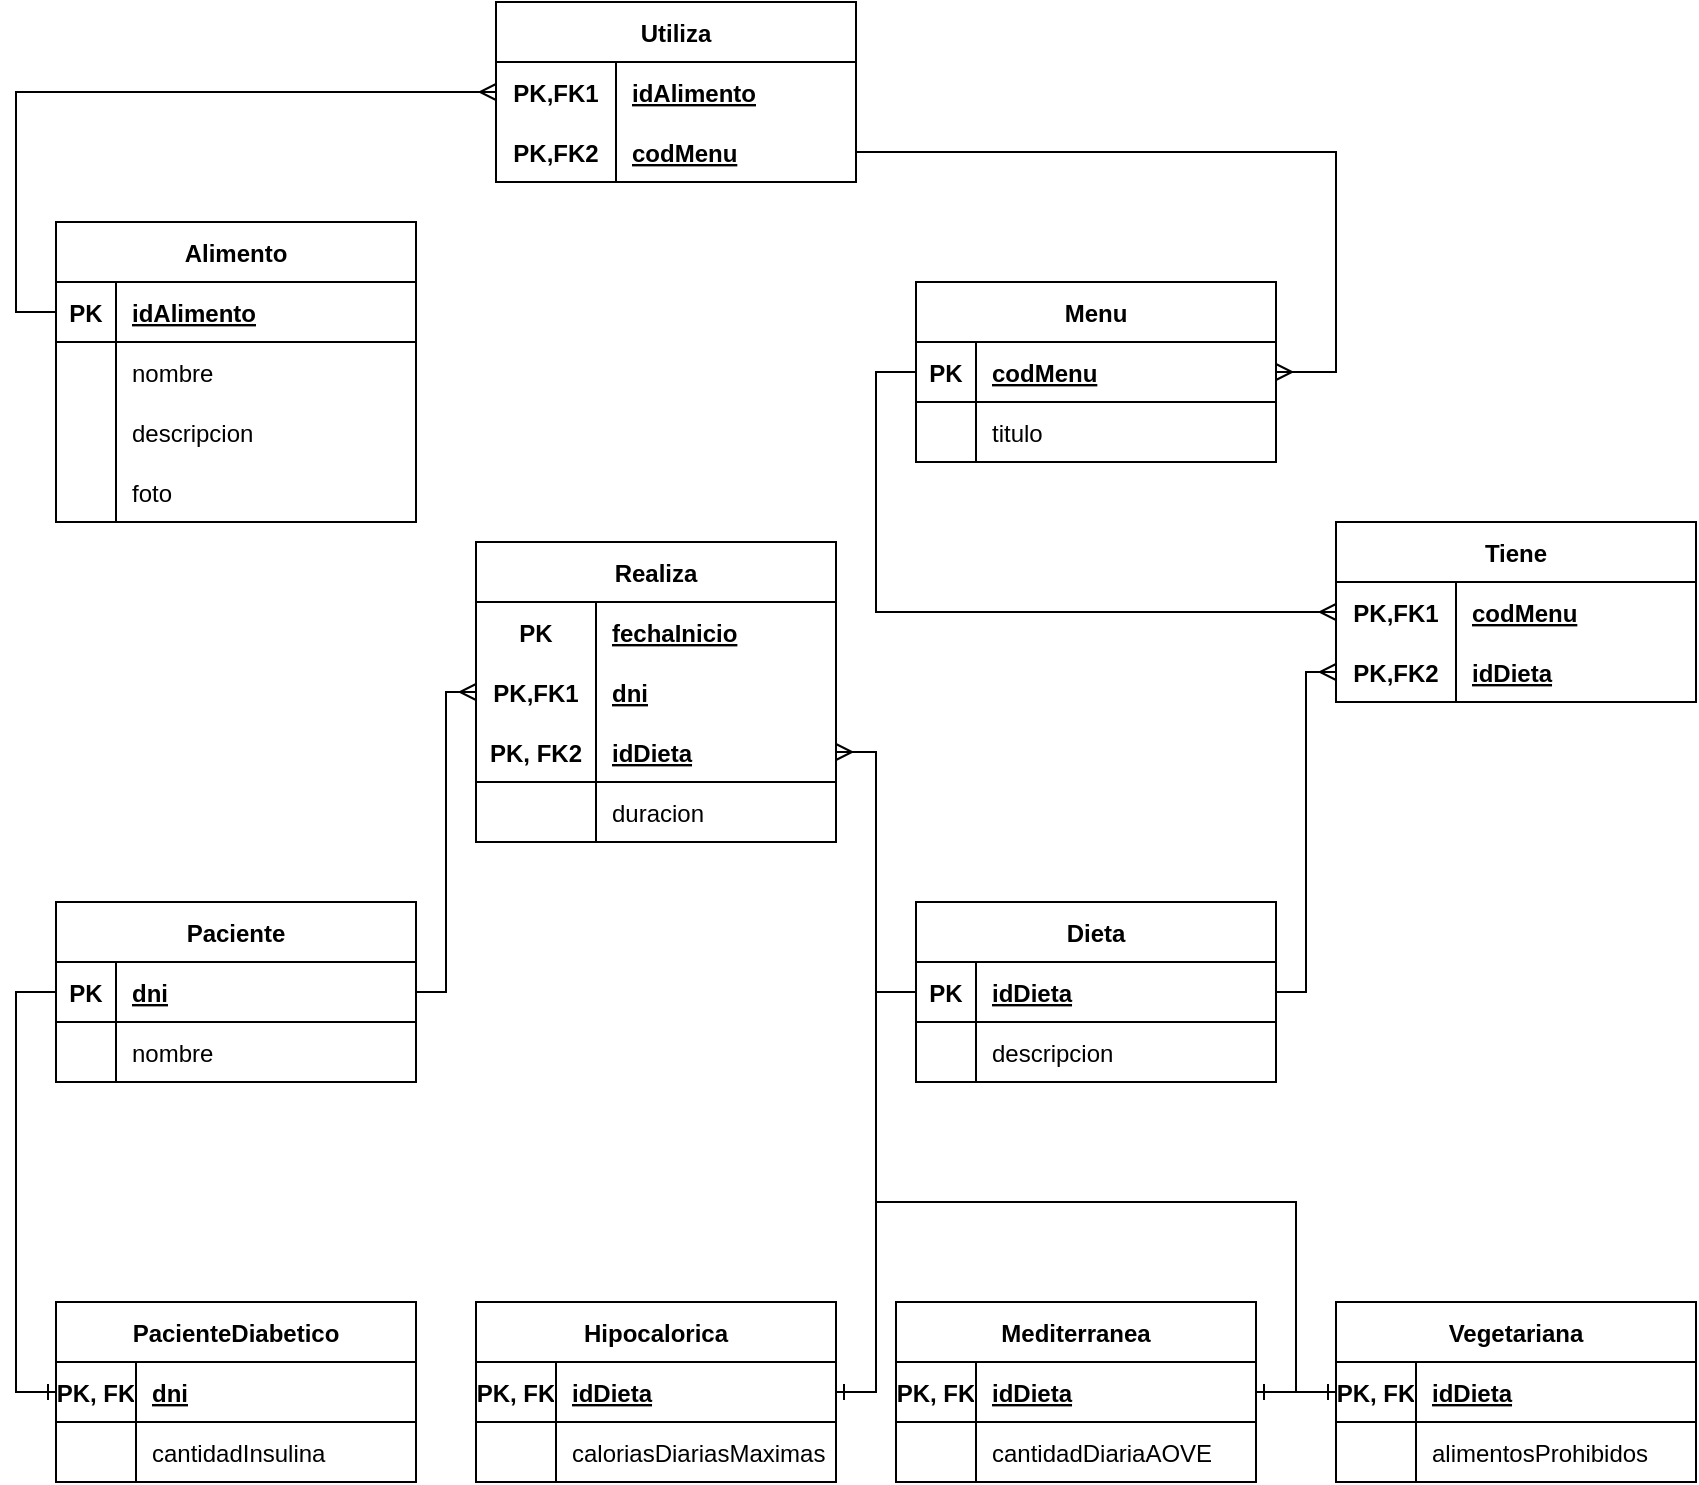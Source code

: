 <mxfile version="16.5.1" type="device"><diagram id="R2lEEEUBdFMjLlhIrx00" name="Page-1"><mxGraphModel dx="1296" dy="806" grid="1" gridSize="10" guides="1" tooltips="1" connect="1" arrows="1" fold="1" page="1" pageScale="1" pageWidth="850" pageHeight="1100" math="0" shadow="0" extFonts="Permanent Marker^https://fonts.googleapis.com/css?family=Permanent+Marker"><root><mxCell id="0"/><mxCell id="1" parent="0"/><mxCell id="u3eWuO_CZhIcyzYMh-b7-1" value="Alimento" style="shape=table;startSize=30;container=1;collapsible=1;childLayout=tableLayout;fixedRows=1;rowLines=0;fontStyle=1;align=center;resizeLast=1;" parent="1" vertex="1"><mxGeometry x="100" y="120" width="180" height="150" as="geometry"/></mxCell><mxCell id="u3eWuO_CZhIcyzYMh-b7-2" value="" style="shape=tableRow;horizontal=0;startSize=0;swimlaneHead=0;swimlaneBody=0;fillColor=none;collapsible=0;dropTarget=0;points=[[0,0.5],[1,0.5]];portConstraint=eastwest;top=0;left=0;right=0;bottom=1;" parent="u3eWuO_CZhIcyzYMh-b7-1" vertex="1"><mxGeometry y="30" width="180" height="30" as="geometry"/></mxCell><mxCell id="u3eWuO_CZhIcyzYMh-b7-3" value="PK" style="shape=partialRectangle;connectable=0;fillColor=none;top=0;left=0;bottom=0;right=0;fontStyle=1;overflow=hidden;" parent="u3eWuO_CZhIcyzYMh-b7-2" vertex="1"><mxGeometry width="30" height="30" as="geometry"><mxRectangle width="30" height="30" as="alternateBounds"/></mxGeometry></mxCell><mxCell id="u3eWuO_CZhIcyzYMh-b7-4" value="idAlimento" style="shape=partialRectangle;connectable=0;fillColor=none;top=0;left=0;bottom=0;right=0;align=left;spacingLeft=6;fontStyle=5;overflow=hidden;" parent="u3eWuO_CZhIcyzYMh-b7-2" vertex="1"><mxGeometry x="30" width="150" height="30" as="geometry"><mxRectangle width="150" height="30" as="alternateBounds"/></mxGeometry></mxCell><mxCell id="u3eWuO_CZhIcyzYMh-b7-5" value="" style="shape=tableRow;horizontal=0;startSize=0;swimlaneHead=0;swimlaneBody=0;fillColor=none;collapsible=0;dropTarget=0;points=[[0,0.5],[1,0.5]];portConstraint=eastwest;top=0;left=0;right=0;bottom=0;" parent="u3eWuO_CZhIcyzYMh-b7-1" vertex="1"><mxGeometry y="60" width="180" height="30" as="geometry"/></mxCell><mxCell id="u3eWuO_CZhIcyzYMh-b7-6" value="" style="shape=partialRectangle;connectable=0;fillColor=none;top=0;left=0;bottom=0;right=0;editable=1;overflow=hidden;" parent="u3eWuO_CZhIcyzYMh-b7-5" vertex="1"><mxGeometry width="30" height="30" as="geometry"><mxRectangle width="30" height="30" as="alternateBounds"/></mxGeometry></mxCell><mxCell id="u3eWuO_CZhIcyzYMh-b7-7" value="nombre" style="shape=partialRectangle;connectable=0;fillColor=none;top=0;left=0;bottom=0;right=0;align=left;spacingLeft=6;overflow=hidden;" parent="u3eWuO_CZhIcyzYMh-b7-5" vertex="1"><mxGeometry x="30" width="150" height="30" as="geometry"><mxRectangle width="150" height="30" as="alternateBounds"/></mxGeometry></mxCell><mxCell id="u3eWuO_CZhIcyzYMh-b7-8" value="" style="shape=tableRow;horizontal=0;startSize=0;swimlaneHead=0;swimlaneBody=0;fillColor=none;collapsible=0;dropTarget=0;points=[[0,0.5],[1,0.5]];portConstraint=eastwest;top=0;left=0;right=0;bottom=0;" parent="u3eWuO_CZhIcyzYMh-b7-1" vertex="1"><mxGeometry y="90" width="180" height="30" as="geometry"/></mxCell><mxCell id="u3eWuO_CZhIcyzYMh-b7-9" value="" style="shape=partialRectangle;connectable=0;fillColor=none;top=0;left=0;bottom=0;right=0;editable=1;overflow=hidden;" parent="u3eWuO_CZhIcyzYMh-b7-8" vertex="1"><mxGeometry width="30" height="30" as="geometry"><mxRectangle width="30" height="30" as="alternateBounds"/></mxGeometry></mxCell><mxCell id="u3eWuO_CZhIcyzYMh-b7-10" value="descripcion" style="shape=partialRectangle;connectable=0;fillColor=none;top=0;left=0;bottom=0;right=0;align=left;spacingLeft=6;overflow=hidden;" parent="u3eWuO_CZhIcyzYMh-b7-8" vertex="1"><mxGeometry x="30" width="150" height="30" as="geometry"><mxRectangle width="150" height="30" as="alternateBounds"/></mxGeometry></mxCell><mxCell id="u3eWuO_CZhIcyzYMh-b7-11" value="" style="shape=tableRow;horizontal=0;startSize=0;swimlaneHead=0;swimlaneBody=0;fillColor=none;collapsible=0;dropTarget=0;points=[[0,0.5],[1,0.5]];portConstraint=eastwest;top=0;left=0;right=0;bottom=0;" parent="u3eWuO_CZhIcyzYMh-b7-1" vertex="1"><mxGeometry y="120" width="180" height="30" as="geometry"/></mxCell><mxCell id="u3eWuO_CZhIcyzYMh-b7-12" value="" style="shape=partialRectangle;connectable=0;fillColor=none;top=0;left=0;bottom=0;right=0;editable=1;overflow=hidden;" parent="u3eWuO_CZhIcyzYMh-b7-11" vertex="1"><mxGeometry width="30" height="30" as="geometry"><mxRectangle width="30" height="30" as="alternateBounds"/></mxGeometry></mxCell><mxCell id="u3eWuO_CZhIcyzYMh-b7-13" value="foto" style="shape=partialRectangle;connectable=0;fillColor=none;top=0;left=0;bottom=0;right=0;align=left;spacingLeft=6;overflow=hidden;" parent="u3eWuO_CZhIcyzYMh-b7-11" vertex="1"><mxGeometry x="30" width="150" height="30" as="geometry"><mxRectangle width="150" height="30" as="alternateBounds"/></mxGeometry></mxCell><mxCell id="u3eWuO_CZhIcyzYMh-b7-14" value="Menu" style="shape=table;startSize=30;container=1;collapsible=1;childLayout=tableLayout;fixedRows=1;rowLines=0;fontStyle=1;align=center;resizeLast=1;" parent="1" vertex="1"><mxGeometry x="530" y="150" width="180" height="90" as="geometry"/></mxCell><mxCell id="u3eWuO_CZhIcyzYMh-b7-15" value="" style="shape=tableRow;horizontal=0;startSize=0;swimlaneHead=0;swimlaneBody=0;fillColor=none;collapsible=0;dropTarget=0;points=[[0,0.5],[1,0.5]];portConstraint=eastwest;top=0;left=0;right=0;bottom=1;" parent="u3eWuO_CZhIcyzYMh-b7-14" vertex="1"><mxGeometry y="30" width="180" height="30" as="geometry"/></mxCell><mxCell id="u3eWuO_CZhIcyzYMh-b7-16" value="PK" style="shape=partialRectangle;connectable=0;fillColor=none;top=0;left=0;bottom=0;right=0;fontStyle=1;overflow=hidden;" parent="u3eWuO_CZhIcyzYMh-b7-15" vertex="1"><mxGeometry width="30" height="30" as="geometry"><mxRectangle width="30" height="30" as="alternateBounds"/></mxGeometry></mxCell><mxCell id="u3eWuO_CZhIcyzYMh-b7-17" value="codMenu" style="shape=partialRectangle;connectable=0;fillColor=none;top=0;left=0;bottom=0;right=0;align=left;spacingLeft=6;fontStyle=5;overflow=hidden;" parent="u3eWuO_CZhIcyzYMh-b7-15" vertex="1"><mxGeometry x="30" width="150" height="30" as="geometry"><mxRectangle width="150" height="30" as="alternateBounds"/></mxGeometry></mxCell><mxCell id="u3eWuO_CZhIcyzYMh-b7-18" value="" style="shape=tableRow;horizontal=0;startSize=0;swimlaneHead=0;swimlaneBody=0;fillColor=none;collapsible=0;dropTarget=0;points=[[0,0.5],[1,0.5]];portConstraint=eastwest;top=0;left=0;right=0;bottom=0;" parent="u3eWuO_CZhIcyzYMh-b7-14" vertex="1"><mxGeometry y="60" width="180" height="30" as="geometry"/></mxCell><mxCell id="u3eWuO_CZhIcyzYMh-b7-19" value="" style="shape=partialRectangle;connectable=0;fillColor=none;top=0;left=0;bottom=0;right=0;editable=1;overflow=hidden;" parent="u3eWuO_CZhIcyzYMh-b7-18" vertex="1"><mxGeometry width="30" height="30" as="geometry"><mxRectangle width="30" height="30" as="alternateBounds"/></mxGeometry></mxCell><mxCell id="u3eWuO_CZhIcyzYMh-b7-20" value="titulo" style="shape=partialRectangle;connectable=0;fillColor=none;top=0;left=0;bottom=0;right=0;align=left;spacingLeft=6;overflow=hidden;" parent="u3eWuO_CZhIcyzYMh-b7-18" vertex="1"><mxGeometry x="30" width="150" height="30" as="geometry"><mxRectangle width="150" height="30" as="alternateBounds"/></mxGeometry></mxCell><mxCell id="u3eWuO_CZhIcyzYMh-b7-27" value="Utiliza" style="shape=table;startSize=30;container=1;collapsible=1;childLayout=tableLayout;fixedRows=1;rowLines=0;fontStyle=1;align=center;resizeLast=1;" parent="1" vertex="1"><mxGeometry x="320" y="10" width="180" height="90" as="geometry"/></mxCell><mxCell id="u3eWuO_CZhIcyzYMh-b7-28" value="" style="shape=tableRow;horizontal=0;startSize=0;swimlaneHead=0;swimlaneBody=0;fillColor=none;collapsible=0;dropTarget=0;points=[[0,0.5],[1,0.5]];portConstraint=eastwest;top=0;left=0;right=0;bottom=0;" parent="u3eWuO_CZhIcyzYMh-b7-27" vertex="1"><mxGeometry y="30" width="180" height="30" as="geometry"/></mxCell><mxCell id="u3eWuO_CZhIcyzYMh-b7-29" value="PK,FK1" style="shape=partialRectangle;connectable=0;fillColor=none;top=0;left=0;bottom=0;right=0;fontStyle=1;overflow=hidden;" parent="u3eWuO_CZhIcyzYMh-b7-28" vertex="1"><mxGeometry width="60" height="30" as="geometry"><mxRectangle width="60" height="30" as="alternateBounds"/></mxGeometry></mxCell><mxCell id="u3eWuO_CZhIcyzYMh-b7-30" value="idAlimento" style="shape=partialRectangle;connectable=0;fillColor=none;top=0;left=0;bottom=0;right=0;align=left;spacingLeft=6;fontStyle=5;overflow=hidden;" parent="u3eWuO_CZhIcyzYMh-b7-28" vertex="1"><mxGeometry x="60" width="120" height="30" as="geometry"><mxRectangle width="120" height="30" as="alternateBounds"/></mxGeometry></mxCell><mxCell id="u3eWuO_CZhIcyzYMh-b7-31" value="" style="shape=tableRow;horizontal=0;startSize=0;swimlaneHead=0;swimlaneBody=0;fillColor=none;collapsible=0;dropTarget=0;points=[[0,0.5],[1,0.5]];portConstraint=eastwest;top=0;left=0;right=0;bottom=1;" parent="u3eWuO_CZhIcyzYMh-b7-27" vertex="1"><mxGeometry y="60" width="180" height="30" as="geometry"/></mxCell><mxCell id="u3eWuO_CZhIcyzYMh-b7-32" value="PK,FK2" style="shape=partialRectangle;connectable=0;fillColor=none;top=0;left=0;bottom=0;right=0;fontStyle=1;overflow=hidden;" parent="u3eWuO_CZhIcyzYMh-b7-31" vertex="1"><mxGeometry width="60" height="30" as="geometry"><mxRectangle width="60" height="30" as="alternateBounds"/></mxGeometry></mxCell><mxCell id="u3eWuO_CZhIcyzYMh-b7-33" value="codMenu" style="shape=partialRectangle;connectable=0;fillColor=none;top=0;left=0;bottom=0;right=0;align=left;spacingLeft=6;fontStyle=5;overflow=hidden;" parent="u3eWuO_CZhIcyzYMh-b7-31" vertex="1"><mxGeometry x="60" width="120" height="30" as="geometry"><mxRectangle width="120" height="30" as="alternateBounds"/></mxGeometry></mxCell><mxCell id="u3eWuO_CZhIcyzYMh-b7-40" value="" style="edgeStyle=orthogonalEdgeStyle;fontSize=12;html=1;endArrow=ERmany;rounded=0;entryX=0;entryY=0.5;entryDx=0;entryDy=0;exitX=0;exitY=0.5;exitDx=0;exitDy=0;" parent="1" source="u3eWuO_CZhIcyzYMh-b7-2" target="u3eWuO_CZhIcyzYMh-b7-28" edge="1"><mxGeometry width="100" height="100" relative="1" as="geometry"><mxPoint x="370" y="400" as="sourcePoint"/><mxPoint x="470" y="300" as="targetPoint"/><Array as="points"><mxPoint x="80" y="165"/><mxPoint x="80" y="55"/></Array></mxGeometry></mxCell><mxCell id="u3eWuO_CZhIcyzYMh-b7-41" value="" style="edgeStyle=orthogonalEdgeStyle;fontSize=12;html=1;endArrow=ERmany;rounded=0;entryX=1;entryY=0.5;entryDx=0;entryDy=0;exitX=1;exitY=0.5;exitDx=0;exitDy=0;" parent="1" source="u3eWuO_CZhIcyzYMh-b7-31" target="u3eWuO_CZhIcyzYMh-b7-15" edge="1"><mxGeometry width="100" height="100" relative="1" as="geometry"><mxPoint x="370" y="400" as="sourcePoint"/><mxPoint x="470" y="300" as="targetPoint"/><Array as="points"><mxPoint x="740" y="85"/><mxPoint x="740" y="195"/></Array></mxGeometry></mxCell><mxCell id="u3eWuO_CZhIcyzYMh-b7-42" value="Dieta" style="shape=table;startSize=30;container=1;collapsible=1;childLayout=tableLayout;fixedRows=1;rowLines=0;fontStyle=1;align=center;resizeLast=1;" parent="1" vertex="1"><mxGeometry x="530" y="460" width="180" height="90" as="geometry"/></mxCell><mxCell id="u3eWuO_CZhIcyzYMh-b7-43" value="" style="shape=tableRow;horizontal=0;startSize=0;swimlaneHead=0;swimlaneBody=0;fillColor=none;collapsible=0;dropTarget=0;points=[[0,0.5],[1,0.5]];portConstraint=eastwest;top=0;left=0;right=0;bottom=1;" parent="u3eWuO_CZhIcyzYMh-b7-42" vertex="1"><mxGeometry y="30" width="180" height="30" as="geometry"/></mxCell><mxCell id="u3eWuO_CZhIcyzYMh-b7-44" value="PK" style="shape=partialRectangle;connectable=0;fillColor=none;top=0;left=0;bottom=0;right=0;fontStyle=1;overflow=hidden;" parent="u3eWuO_CZhIcyzYMh-b7-43" vertex="1"><mxGeometry width="30" height="30" as="geometry"><mxRectangle width="30" height="30" as="alternateBounds"/></mxGeometry></mxCell><mxCell id="u3eWuO_CZhIcyzYMh-b7-45" value="idDieta" style="shape=partialRectangle;connectable=0;fillColor=none;top=0;left=0;bottom=0;right=0;align=left;spacingLeft=6;fontStyle=5;overflow=hidden;" parent="u3eWuO_CZhIcyzYMh-b7-43" vertex="1"><mxGeometry x="30" width="150" height="30" as="geometry"><mxRectangle width="150" height="30" as="alternateBounds"/></mxGeometry></mxCell><mxCell id="u3eWuO_CZhIcyzYMh-b7-46" value="" style="shape=tableRow;horizontal=0;startSize=0;swimlaneHead=0;swimlaneBody=0;fillColor=none;collapsible=0;dropTarget=0;points=[[0,0.5],[1,0.5]];portConstraint=eastwest;top=0;left=0;right=0;bottom=0;" parent="u3eWuO_CZhIcyzYMh-b7-42" vertex="1"><mxGeometry y="60" width="180" height="30" as="geometry"/></mxCell><mxCell id="u3eWuO_CZhIcyzYMh-b7-47" value="" style="shape=partialRectangle;connectable=0;fillColor=none;top=0;left=0;bottom=0;right=0;editable=1;overflow=hidden;" parent="u3eWuO_CZhIcyzYMh-b7-46" vertex="1"><mxGeometry width="30" height="30" as="geometry"><mxRectangle width="30" height="30" as="alternateBounds"/></mxGeometry></mxCell><mxCell id="u3eWuO_CZhIcyzYMh-b7-48" value="descripcion" style="shape=partialRectangle;connectable=0;fillColor=none;top=0;left=0;bottom=0;right=0;align=left;spacingLeft=6;overflow=hidden;" parent="u3eWuO_CZhIcyzYMh-b7-46" vertex="1"><mxGeometry x="30" width="150" height="30" as="geometry"><mxRectangle width="150" height="30" as="alternateBounds"/></mxGeometry></mxCell><mxCell id="u3eWuO_CZhIcyzYMh-b7-55" value="Tiene" style="shape=table;startSize=30;container=1;collapsible=1;childLayout=tableLayout;fixedRows=1;rowLines=0;fontStyle=1;align=center;resizeLast=1;" parent="1" vertex="1"><mxGeometry x="740" y="270" width="180" height="90" as="geometry"/></mxCell><mxCell id="u3eWuO_CZhIcyzYMh-b7-56" value="" style="shape=tableRow;horizontal=0;startSize=0;swimlaneHead=0;swimlaneBody=0;fillColor=none;collapsible=0;dropTarget=0;points=[[0,0.5],[1,0.5]];portConstraint=eastwest;top=0;left=0;right=0;bottom=0;" parent="u3eWuO_CZhIcyzYMh-b7-55" vertex="1"><mxGeometry y="30" width="180" height="30" as="geometry"/></mxCell><mxCell id="u3eWuO_CZhIcyzYMh-b7-57" value="PK,FK1" style="shape=partialRectangle;connectable=0;fillColor=none;top=0;left=0;bottom=0;right=0;fontStyle=1;overflow=hidden;" parent="u3eWuO_CZhIcyzYMh-b7-56" vertex="1"><mxGeometry width="60" height="30" as="geometry"><mxRectangle width="60" height="30" as="alternateBounds"/></mxGeometry></mxCell><mxCell id="u3eWuO_CZhIcyzYMh-b7-58" value="codMenu" style="shape=partialRectangle;connectable=0;fillColor=none;top=0;left=0;bottom=0;right=0;align=left;spacingLeft=6;fontStyle=5;overflow=hidden;" parent="u3eWuO_CZhIcyzYMh-b7-56" vertex="1"><mxGeometry x="60" width="120" height="30" as="geometry"><mxRectangle width="120" height="30" as="alternateBounds"/></mxGeometry></mxCell><mxCell id="u3eWuO_CZhIcyzYMh-b7-59" value="" style="shape=tableRow;horizontal=0;startSize=0;swimlaneHead=0;swimlaneBody=0;fillColor=none;collapsible=0;dropTarget=0;points=[[0,0.5],[1,0.5]];portConstraint=eastwest;top=0;left=0;right=0;bottom=1;" parent="u3eWuO_CZhIcyzYMh-b7-55" vertex="1"><mxGeometry y="60" width="180" height="30" as="geometry"/></mxCell><mxCell id="u3eWuO_CZhIcyzYMh-b7-60" value="PK,FK2" style="shape=partialRectangle;connectable=0;fillColor=none;top=0;left=0;bottom=0;right=0;fontStyle=1;overflow=hidden;" parent="u3eWuO_CZhIcyzYMh-b7-59" vertex="1"><mxGeometry width="60" height="30" as="geometry"><mxRectangle width="60" height="30" as="alternateBounds"/></mxGeometry></mxCell><mxCell id="u3eWuO_CZhIcyzYMh-b7-61" value="idDieta" style="shape=partialRectangle;connectable=0;fillColor=none;top=0;left=0;bottom=0;right=0;align=left;spacingLeft=6;fontStyle=5;overflow=hidden;" parent="u3eWuO_CZhIcyzYMh-b7-59" vertex="1"><mxGeometry x="60" width="120" height="30" as="geometry"><mxRectangle width="120" height="30" as="alternateBounds"/></mxGeometry></mxCell><mxCell id="u3eWuO_CZhIcyzYMh-b7-68" value="" style="edgeStyle=orthogonalEdgeStyle;fontSize=12;html=1;endArrow=ERmany;rounded=0;entryX=0;entryY=0.5;entryDx=0;entryDy=0;exitX=0;exitY=0.5;exitDx=0;exitDy=0;" parent="1" source="u3eWuO_CZhIcyzYMh-b7-15" target="u3eWuO_CZhIcyzYMh-b7-56" edge="1"><mxGeometry width="100" height="100" relative="1" as="geometry"><mxPoint x="370" y="400" as="sourcePoint"/><mxPoint x="470" y="300" as="targetPoint"/><Array as="points"><mxPoint x="510" y="195"/><mxPoint x="510" y="315"/></Array></mxGeometry></mxCell><mxCell id="u3eWuO_CZhIcyzYMh-b7-69" value="" style="edgeStyle=orthogonalEdgeStyle;fontSize=12;html=1;endArrow=ERmany;rounded=0;entryX=0;entryY=0.5;entryDx=0;entryDy=0;exitX=1;exitY=0.5;exitDx=0;exitDy=0;" parent="1" source="u3eWuO_CZhIcyzYMh-b7-43" target="u3eWuO_CZhIcyzYMh-b7-59" edge="1"><mxGeometry width="100" height="100" relative="1" as="geometry"><mxPoint x="370" y="400" as="sourcePoint"/><mxPoint x="470" y="300" as="targetPoint"/></mxGeometry></mxCell><mxCell id="u3eWuO_CZhIcyzYMh-b7-70" value="Paciente" style="shape=table;startSize=30;container=1;collapsible=1;childLayout=tableLayout;fixedRows=1;rowLines=0;fontStyle=1;align=center;resizeLast=1;" parent="1" vertex="1"><mxGeometry x="100" y="460" width="180" height="90" as="geometry"/></mxCell><mxCell id="u3eWuO_CZhIcyzYMh-b7-71" value="" style="shape=tableRow;horizontal=0;startSize=0;swimlaneHead=0;swimlaneBody=0;fillColor=none;collapsible=0;dropTarget=0;points=[[0,0.5],[1,0.5]];portConstraint=eastwest;top=0;left=0;right=0;bottom=1;" parent="u3eWuO_CZhIcyzYMh-b7-70" vertex="1"><mxGeometry y="30" width="180" height="30" as="geometry"/></mxCell><mxCell id="u3eWuO_CZhIcyzYMh-b7-72" value="PK" style="shape=partialRectangle;connectable=0;fillColor=none;top=0;left=0;bottom=0;right=0;fontStyle=1;overflow=hidden;" parent="u3eWuO_CZhIcyzYMh-b7-71" vertex="1"><mxGeometry width="30" height="30" as="geometry"><mxRectangle width="30" height="30" as="alternateBounds"/></mxGeometry></mxCell><mxCell id="u3eWuO_CZhIcyzYMh-b7-73" value="dni" style="shape=partialRectangle;connectable=0;fillColor=none;top=0;left=0;bottom=0;right=0;align=left;spacingLeft=6;fontStyle=5;overflow=hidden;" parent="u3eWuO_CZhIcyzYMh-b7-71" vertex="1"><mxGeometry x="30" width="150" height="30" as="geometry"><mxRectangle width="150" height="30" as="alternateBounds"/></mxGeometry></mxCell><mxCell id="u3eWuO_CZhIcyzYMh-b7-74" value="" style="shape=tableRow;horizontal=0;startSize=0;swimlaneHead=0;swimlaneBody=0;fillColor=none;collapsible=0;dropTarget=0;points=[[0,0.5],[1,0.5]];portConstraint=eastwest;top=0;left=0;right=0;bottom=0;" parent="u3eWuO_CZhIcyzYMh-b7-70" vertex="1"><mxGeometry y="60" width="180" height="30" as="geometry"/></mxCell><mxCell id="u3eWuO_CZhIcyzYMh-b7-75" value="" style="shape=partialRectangle;connectable=0;fillColor=none;top=0;left=0;bottom=0;right=0;editable=1;overflow=hidden;" parent="u3eWuO_CZhIcyzYMh-b7-74" vertex="1"><mxGeometry width="30" height="30" as="geometry"><mxRectangle width="30" height="30" as="alternateBounds"/></mxGeometry></mxCell><mxCell id="u3eWuO_CZhIcyzYMh-b7-76" value="nombre" style="shape=partialRectangle;connectable=0;fillColor=none;top=0;left=0;bottom=0;right=0;align=left;spacingLeft=6;overflow=hidden;" parent="u3eWuO_CZhIcyzYMh-b7-74" vertex="1"><mxGeometry x="30" width="150" height="30" as="geometry"><mxRectangle width="150" height="30" as="alternateBounds"/></mxGeometry></mxCell><mxCell id="u3eWuO_CZhIcyzYMh-b7-83" value="Realiza" style="shape=table;startSize=30;container=1;collapsible=1;childLayout=tableLayout;fixedRows=1;rowLines=0;fontStyle=1;align=center;resizeLast=1;" parent="1" vertex="1"><mxGeometry x="310" y="280" width="180" height="150" as="geometry"/></mxCell><mxCell id="u3eWuO_CZhIcyzYMh-b7-84" value="" style="shape=tableRow;horizontal=0;startSize=0;swimlaneHead=0;swimlaneBody=0;fillColor=none;collapsible=0;dropTarget=0;points=[[0,0.5],[1,0.5]];portConstraint=eastwest;top=0;left=0;right=0;bottom=0;" parent="u3eWuO_CZhIcyzYMh-b7-83" vertex="1"><mxGeometry y="30" width="180" height="30" as="geometry"/></mxCell><mxCell id="u3eWuO_CZhIcyzYMh-b7-85" value="PK" style="shape=partialRectangle;connectable=0;fillColor=none;top=0;left=0;bottom=0;right=0;fontStyle=1;overflow=hidden;" parent="u3eWuO_CZhIcyzYMh-b7-84" vertex="1"><mxGeometry width="60" height="30" as="geometry"><mxRectangle width="60" height="30" as="alternateBounds"/></mxGeometry></mxCell><mxCell id="u3eWuO_CZhIcyzYMh-b7-86" value="fechaInicio" style="shape=partialRectangle;connectable=0;fillColor=none;top=0;left=0;bottom=0;right=0;align=left;spacingLeft=6;fontStyle=5;overflow=hidden;" parent="u3eWuO_CZhIcyzYMh-b7-84" vertex="1"><mxGeometry x="60" width="120" height="30" as="geometry"><mxRectangle width="120" height="30" as="alternateBounds"/></mxGeometry></mxCell><mxCell id="u3eWuO_CZhIcyzYMh-b7-87" value="" style="shape=tableRow;horizontal=0;startSize=0;swimlaneHead=0;swimlaneBody=0;fillColor=none;collapsible=0;dropTarget=0;points=[[0,0.5],[1,0.5]];portConstraint=eastwest;top=0;left=0;right=0;bottom=1;strokeColor=none;" parent="u3eWuO_CZhIcyzYMh-b7-83" vertex="1"><mxGeometry y="60" width="180" height="30" as="geometry"/></mxCell><mxCell id="u3eWuO_CZhIcyzYMh-b7-88" value="PK,FK1" style="shape=partialRectangle;connectable=0;fillColor=none;top=0;left=0;bottom=0;right=0;fontStyle=1;overflow=hidden;" parent="u3eWuO_CZhIcyzYMh-b7-87" vertex="1"><mxGeometry width="60" height="30" as="geometry"><mxRectangle width="60" height="30" as="alternateBounds"/></mxGeometry></mxCell><mxCell id="u3eWuO_CZhIcyzYMh-b7-89" value="dni" style="shape=partialRectangle;connectable=0;fillColor=none;top=0;left=0;bottom=0;right=0;align=left;spacingLeft=6;fontStyle=5;overflow=hidden;" parent="u3eWuO_CZhIcyzYMh-b7-87" vertex="1"><mxGeometry x="60" width="120" height="30" as="geometry"><mxRectangle width="120" height="30" as="alternateBounds"/></mxGeometry></mxCell><mxCell id="u3eWuO_CZhIcyzYMh-b7-110" value="" style="shape=tableRow;horizontal=0;startSize=0;swimlaneHead=0;swimlaneBody=0;fillColor=none;collapsible=0;dropTarget=0;points=[[0,0.5],[1,0.5]];portConstraint=eastwest;top=0;left=0;right=0;bottom=1;strokeColor=default;strokeWidth=1;" parent="u3eWuO_CZhIcyzYMh-b7-83" vertex="1"><mxGeometry y="90" width="180" height="30" as="geometry"/></mxCell><mxCell id="u3eWuO_CZhIcyzYMh-b7-111" value="PK, FK2" style="shape=partialRectangle;connectable=0;fillColor=none;top=0;left=0;bottom=0;right=0;fontStyle=1;overflow=hidden;strokeColor=default;strokeWidth=1;" parent="u3eWuO_CZhIcyzYMh-b7-110" vertex="1"><mxGeometry width="60" height="30" as="geometry"><mxRectangle width="60" height="30" as="alternateBounds"/></mxGeometry></mxCell><mxCell id="u3eWuO_CZhIcyzYMh-b7-112" value="idDieta" style="shape=partialRectangle;connectable=0;fillColor=none;top=0;left=0;bottom=0;right=0;align=left;spacingLeft=6;fontStyle=5;overflow=hidden;strokeColor=default;strokeWidth=1;" parent="u3eWuO_CZhIcyzYMh-b7-110" vertex="1"><mxGeometry x="60" width="120" height="30" as="geometry"><mxRectangle width="120" height="30" as="alternateBounds"/></mxGeometry></mxCell><mxCell id="u3eWuO_CZhIcyzYMh-b7-93" value="" style="shape=tableRow;horizontal=0;startSize=0;swimlaneHead=0;swimlaneBody=0;fillColor=none;collapsible=0;dropTarget=0;points=[[0,0.5],[1,0.5]];portConstraint=eastwest;top=0;left=0;right=0;bottom=0;" parent="u3eWuO_CZhIcyzYMh-b7-83" vertex="1"><mxGeometry y="120" width="180" height="30" as="geometry"/></mxCell><mxCell id="u3eWuO_CZhIcyzYMh-b7-94" value="" style="shape=partialRectangle;connectable=0;fillColor=none;top=0;left=0;bottom=0;right=0;editable=1;overflow=hidden;" parent="u3eWuO_CZhIcyzYMh-b7-93" vertex="1"><mxGeometry width="60" height="30" as="geometry"><mxRectangle width="60" height="30" as="alternateBounds"/></mxGeometry></mxCell><mxCell id="u3eWuO_CZhIcyzYMh-b7-95" value="duracion" style="shape=partialRectangle;connectable=0;fillColor=none;top=0;left=0;bottom=0;right=0;align=left;spacingLeft=6;overflow=hidden;" parent="u3eWuO_CZhIcyzYMh-b7-93" vertex="1"><mxGeometry x="60" width="120" height="30" as="geometry"><mxRectangle width="120" height="30" as="alternateBounds"/></mxGeometry></mxCell><mxCell id="u3eWuO_CZhIcyzYMh-b7-113" value="" style="edgeStyle=orthogonalEdgeStyle;fontSize=12;html=1;endArrow=ERmany;rounded=0;entryX=0;entryY=0.5;entryDx=0;entryDy=0;exitX=1;exitY=0.5;exitDx=0;exitDy=0;" parent="1" source="u3eWuO_CZhIcyzYMh-b7-71" target="u3eWuO_CZhIcyzYMh-b7-87" edge="1"><mxGeometry width="100" height="100" relative="1" as="geometry"><mxPoint x="260" y="380" as="sourcePoint"/><mxPoint x="360" y="280" as="targetPoint"/></mxGeometry></mxCell><mxCell id="u3eWuO_CZhIcyzYMh-b7-114" value="" style="edgeStyle=orthogonalEdgeStyle;fontSize=12;html=1;endArrow=ERmany;rounded=0;entryX=1;entryY=0.5;entryDx=0;entryDy=0;exitX=0;exitY=0.5;exitDx=0;exitDy=0;" parent="1" source="u3eWuO_CZhIcyzYMh-b7-43" target="u3eWuO_CZhIcyzYMh-b7-110" edge="1"><mxGeometry width="100" height="100" relative="1" as="geometry"><mxPoint x="260" y="380" as="sourcePoint"/><mxPoint x="360" y="280" as="targetPoint"/><Array as="points"><mxPoint x="510" y="505"/><mxPoint x="510" y="385"/></Array></mxGeometry></mxCell><mxCell id="u3eWuO_CZhIcyzYMh-b7-115" value="Vegetariana" style="shape=table;startSize=30;container=1;collapsible=1;childLayout=tableLayout;fixedRows=1;rowLines=0;fontStyle=1;align=center;resizeLast=1;strokeColor=default;strokeWidth=1;" parent="1" vertex="1"><mxGeometry x="740" y="660" width="180" height="90" as="geometry"/></mxCell><mxCell id="u3eWuO_CZhIcyzYMh-b7-116" value="" style="shape=tableRow;horizontal=0;startSize=0;swimlaneHead=0;swimlaneBody=0;fillColor=none;collapsible=0;dropTarget=0;points=[[0,0.5],[1,0.5]];portConstraint=eastwest;top=0;left=0;right=0;bottom=1;strokeColor=default;strokeWidth=1;" parent="u3eWuO_CZhIcyzYMh-b7-115" vertex="1"><mxGeometry y="30" width="180" height="30" as="geometry"/></mxCell><mxCell id="u3eWuO_CZhIcyzYMh-b7-117" value="PK, FK" style="shape=partialRectangle;connectable=0;fillColor=none;top=0;left=0;bottom=0;right=0;fontStyle=1;overflow=hidden;strokeColor=default;strokeWidth=1;" parent="u3eWuO_CZhIcyzYMh-b7-116" vertex="1"><mxGeometry width="40" height="30" as="geometry"><mxRectangle width="40" height="30" as="alternateBounds"/></mxGeometry></mxCell><mxCell id="u3eWuO_CZhIcyzYMh-b7-118" value="idDieta" style="shape=partialRectangle;connectable=0;fillColor=none;top=0;left=0;bottom=0;right=0;align=left;spacingLeft=6;fontStyle=5;overflow=hidden;strokeColor=default;strokeWidth=1;" parent="u3eWuO_CZhIcyzYMh-b7-116" vertex="1"><mxGeometry x="40" width="140" height="30" as="geometry"><mxRectangle width="140" height="30" as="alternateBounds"/></mxGeometry></mxCell><mxCell id="u3eWuO_CZhIcyzYMh-b7-119" value="" style="shape=tableRow;horizontal=0;startSize=0;swimlaneHead=0;swimlaneBody=0;fillColor=none;collapsible=0;dropTarget=0;points=[[0,0.5],[1,0.5]];portConstraint=eastwest;top=0;left=0;right=0;bottom=0;strokeColor=default;strokeWidth=1;" parent="u3eWuO_CZhIcyzYMh-b7-115" vertex="1"><mxGeometry y="60" width="180" height="30" as="geometry"/></mxCell><mxCell id="u3eWuO_CZhIcyzYMh-b7-120" value="" style="shape=partialRectangle;connectable=0;fillColor=none;top=0;left=0;bottom=0;right=0;editable=1;overflow=hidden;strokeColor=default;strokeWidth=1;" parent="u3eWuO_CZhIcyzYMh-b7-119" vertex="1"><mxGeometry width="40" height="30" as="geometry"><mxRectangle width="40" height="30" as="alternateBounds"/></mxGeometry></mxCell><mxCell id="u3eWuO_CZhIcyzYMh-b7-121" value="alimentosProhibidos" style="shape=partialRectangle;connectable=0;fillColor=none;top=0;left=0;bottom=0;right=0;align=left;spacingLeft=6;overflow=hidden;strokeColor=default;strokeWidth=1;" parent="u3eWuO_CZhIcyzYMh-b7-119" vertex="1"><mxGeometry x="40" width="140" height="30" as="geometry"><mxRectangle width="140" height="30" as="alternateBounds"/></mxGeometry></mxCell><mxCell id="u3eWuO_CZhIcyzYMh-b7-128" value="Mediterranea" style="shape=table;startSize=30;container=1;collapsible=1;childLayout=tableLayout;fixedRows=1;rowLines=0;fontStyle=1;align=center;resizeLast=1;strokeColor=default;strokeWidth=1;" parent="1" vertex="1"><mxGeometry x="520" y="660" width="180" height="90" as="geometry"/></mxCell><mxCell id="u3eWuO_CZhIcyzYMh-b7-129" value="" style="shape=tableRow;horizontal=0;startSize=0;swimlaneHead=0;swimlaneBody=0;fillColor=none;collapsible=0;dropTarget=0;points=[[0,0.5],[1,0.5]];portConstraint=eastwest;top=0;left=0;right=0;bottom=1;strokeColor=default;strokeWidth=1;" parent="u3eWuO_CZhIcyzYMh-b7-128" vertex="1"><mxGeometry y="30" width="180" height="30" as="geometry"/></mxCell><mxCell id="u3eWuO_CZhIcyzYMh-b7-130" value="PK, FK" style="shape=partialRectangle;connectable=0;fillColor=none;top=0;left=0;bottom=0;right=0;fontStyle=1;overflow=hidden;strokeColor=default;strokeWidth=1;" parent="u3eWuO_CZhIcyzYMh-b7-129" vertex="1"><mxGeometry width="40" height="30" as="geometry"><mxRectangle width="40" height="30" as="alternateBounds"/></mxGeometry></mxCell><mxCell id="u3eWuO_CZhIcyzYMh-b7-131" value="idDieta" style="shape=partialRectangle;connectable=0;fillColor=none;top=0;left=0;bottom=0;right=0;align=left;spacingLeft=6;fontStyle=5;overflow=hidden;strokeColor=default;strokeWidth=1;" parent="u3eWuO_CZhIcyzYMh-b7-129" vertex="1"><mxGeometry x="40" width="140" height="30" as="geometry"><mxRectangle width="140" height="30" as="alternateBounds"/></mxGeometry></mxCell><mxCell id="u3eWuO_CZhIcyzYMh-b7-132" value="" style="shape=tableRow;horizontal=0;startSize=0;swimlaneHead=0;swimlaneBody=0;fillColor=none;collapsible=0;dropTarget=0;points=[[0,0.5],[1,0.5]];portConstraint=eastwest;top=0;left=0;right=0;bottom=0;strokeColor=default;strokeWidth=1;" parent="u3eWuO_CZhIcyzYMh-b7-128" vertex="1"><mxGeometry y="60" width="180" height="30" as="geometry"/></mxCell><mxCell id="u3eWuO_CZhIcyzYMh-b7-133" value="" style="shape=partialRectangle;connectable=0;fillColor=none;top=0;left=0;bottom=0;right=0;editable=1;overflow=hidden;strokeColor=default;strokeWidth=1;" parent="u3eWuO_CZhIcyzYMh-b7-132" vertex="1"><mxGeometry width="40" height="30" as="geometry"><mxRectangle width="40" height="30" as="alternateBounds"/></mxGeometry></mxCell><mxCell id="u3eWuO_CZhIcyzYMh-b7-134" value="cantidadDiariaAOVE" style="shape=partialRectangle;connectable=0;fillColor=none;top=0;left=0;bottom=0;right=0;align=left;spacingLeft=6;overflow=hidden;strokeColor=default;strokeWidth=1;" parent="u3eWuO_CZhIcyzYMh-b7-132" vertex="1"><mxGeometry x="40" width="140" height="30" as="geometry"><mxRectangle width="140" height="30" as="alternateBounds"/></mxGeometry></mxCell><mxCell id="u3eWuO_CZhIcyzYMh-b7-141" value="Hipocalorica" style="shape=table;startSize=30;container=1;collapsible=1;childLayout=tableLayout;fixedRows=1;rowLines=0;fontStyle=1;align=center;resizeLast=1;strokeColor=default;strokeWidth=1;" parent="1" vertex="1"><mxGeometry x="310" y="660" width="180" height="90" as="geometry"/></mxCell><mxCell id="u3eWuO_CZhIcyzYMh-b7-142" value="" style="shape=tableRow;horizontal=0;startSize=0;swimlaneHead=0;swimlaneBody=0;fillColor=none;collapsible=0;dropTarget=0;points=[[0,0.5],[1,0.5]];portConstraint=eastwest;top=0;left=0;right=0;bottom=1;strokeColor=default;strokeWidth=1;" parent="u3eWuO_CZhIcyzYMh-b7-141" vertex="1"><mxGeometry y="30" width="180" height="30" as="geometry"/></mxCell><mxCell id="u3eWuO_CZhIcyzYMh-b7-143" value="PK, FK" style="shape=partialRectangle;connectable=0;fillColor=none;top=0;left=0;bottom=0;right=0;fontStyle=1;overflow=hidden;strokeColor=default;strokeWidth=1;" parent="u3eWuO_CZhIcyzYMh-b7-142" vertex="1"><mxGeometry width="40" height="30" as="geometry"><mxRectangle width="40" height="30" as="alternateBounds"/></mxGeometry></mxCell><mxCell id="u3eWuO_CZhIcyzYMh-b7-144" value="idDieta" style="shape=partialRectangle;connectable=0;fillColor=none;top=0;left=0;bottom=0;right=0;align=left;spacingLeft=6;fontStyle=5;overflow=hidden;strokeColor=default;strokeWidth=1;" parent="u3eWuO_CZhIcyzYMh-b7-142" vertex="1"><mxGeometry x="40" width="140" height="30" as="geometry"><mxRectangle width="140" height="30" as="alternateBounds"/></mxGeometry></mxCell><mxCell id="u3eWuO_CZhIcyzYMh-b7-145" value="" style="shape=tableRow;horizontal=0;startSize=0;swimlaneHead=0;swimlaneBody=0;fillColor=none;collapsible=0;dropTarget=0;points=[[0,0.5],[1,0.5]];portConstraint=eastwest;top=0;left=0;right=0;bottom=0;strokeColor=default;strokeWidth=1;" parent="u3eWuO_CZhIcyzYMh-b7-141" vertex="1"><mxGeometry y="60" width="180" height="30" as="geometry"/></mxCell><mxCell id="u3eWuO_CZhIcyzYMh-b7-146" value="" style="shape=partialRectangle;connectable=0;fillColor=none;top=0;left=0;bottom=0;right=0;editable=1;overflow=hidden;strokeColor=default;strokeWidth=1;" parent="u3eWuO_CZhIcyzYMh-b7-145" vertex="1"><mxGeometry width="40" height="30" as="geometry"><mxRectangle width="40" height="30" as="alternateBounds"/></mxGeometry></mxCell><mxCell id="u3eWuO_CZhIcyzYMh-b7-147" value="caloriasDiariasMaximas" style="shape=partialRectangle;connectable=0;fillColor=none;top=0;left=0;bottom=0;right=0;align=left;spacingLeft=6;overflow=hidden;strokeColor=default;strokeWidth=1;" parent="u3eWuO_CZhIcyzYMh-b7-145" vertex="1"><mxGeometry x="40" width="140" height="30" as="geometry"><mxRectangle width="140" height="30" as="alternateBounds"/></mxGeometry></mxCell><mxCell id="u3eWuO_CZhIcyzYMh-b7-154" value="" style="edgeStyle=orthogonalEdgeStyle;fontSize=12;html=1;endArrow=ERone;endFill=0;rounded=0;entryX=1;entryY=0.5;entryDx=0;entryDy=0;exitX=0;exitY=0.5;exitDx=0;exitDy=0;" parent="1" source="u3eWuO_CZhIcyzYMh-b7-43" target="u3eWuO_CZhIcyzYMh-b7-142" edge="1"><mxGeometry width="100" height="100" relative="1" as="geometry"><mxPoint x="620" y="680" as="sourcePoint"/><mxPoint x="720" y="580" as="targetPoint"/><Array as="points"><mxPoint x="510" y="505"/><mxPoint x="510" y="705"/></Array></mxGeometry></mxCell><mxCell id="u3eWuO_CZhIcyzYMh-b7-155" value="" style="edgeStyle=orthogonalEdgeStyle;fontSize=12;html=1;endArrow=ERone;endFill=0;rounded=0;entryX=1;entryY=0.5;entryDx=0;entryDy=0;exitX=0;exitY=0.5;exitDx=0;exitDy=0;" parent="1" source="u3eWuO_CZhIcyzYMh-b7-43" target="u3eWuO_CZhIcyzYMh-b7-129" edge="1"><mxGeometry width="100" height="100" relative="1" as="geometry"><mxPoint x="620" y="680" as="sourcePoint"/><mxPoint x="720" y="580" as="targetPoint"/><Array as="points"><mxPoint x="510" y="505"/><mxPoint x="510" y="610"/><mxPoint x="720" y="610"/><mxPoint x="720" y="705"/></Array></mxGeometry></mxCell><mxCell id="u3eWuO_CZhIcyzYMh-b7-156" value="" style="edgeStyle=orthogonalEdgeStyle;fontSize=12;html=1;endArrow=ERone;endFill=0;rounded=0;entryX=0;entryY=0.5;entryDx=0;entryDy=0;exitX=0;exitY=0.5;exitDx=0;exitDy=0;" parent="1" source="u3eWuO_CZhIcyzYMh-b7-43" target="u3eWuO_CZhIcyzYMh-b7-116" edge="1"><mxGeometry width="100" height="100" relative="1" as="geometry"><mxPoint x="560" y="590" as="sourcePoint"/><mxPoint x="720" y="580" as="targetPoint"/><Array as="points"><mxPoint x="510" y="505"/><mxPoint x="510" y="610"/><mxPoint x="720" y="610"/><mxPoint x="720" y="705"/></Array></mxGeometry></mxCell><mxCell id="u3eWuO_CZhIcyzYMh-b7-157" value="PacienteDiabetico" style="shape=table;startSize=30;container=1;collapsible=1;childLayout=tableLayout;fixedRows=1;rowLines=0;fontStyle=1;align=center;resizeLast=1;strokeColor=default;strokeWidth=1;" parent="1" vertex="1"><mxGeometry x="100" y="660" width="180" height="90" as="geometry"/></mxCell><mxCell id="u3eWuO_CZhIcyzYMh-b7-158" value="" style="shape=tableRow;horizontal=0;startSize=0;swimlaneHead=0;swimlaneBody=0;fillColor=none;collapsible=0;dropTarget=0;points=[[0,0.5],[1,0.5]];portConstraint=eastwest;top=0;left=0;right=0;bottom=1;strokeColor=default;strokeWidth=1;" parent="u3eWuO_CZhIcyzYMh-b7-157" vertex="1"><mxGeometry y="30" width="180" height="30" as="geometry"/></mxCell><mxCell id="u3eWuO_CZhIcyzYMh-b7-159" value="PK, FK" style="shape=partialRectangle;connectable=0;fillColor=none;top=0;left=0;bottom=0;right=0;fontStyle=1;overflow=hidden;strokeColor=default;strokeWidth=1;" parent="u3eWuO_CZhIcyzYMh-b7-158" vertex="1"><mxGeometry width="40" height="30" as="geometry"><mxRectangle width="40" height="30" as="alternateBounds"/></mxGeometry></mxCell><mxCell id="u3eWuO_CZhIcyzYMh-b7-160" value="dni" style="shape=partialRectangle;connectable=0;fillColor=none;top=0;left=0;bottom=0;right=0;align=left;spacingLeft=6;fontStyle=5;overflow=hidden;strokeColor=default;strokeWidth=1;" parent="u3eWuO_CZhIcyzYMh-b7-158" vertex="1"><mxGeometry x="40" width="140" height="30" as="geometry"><mxRectangle width="140" height="30" as="alternateBounds"/></mxGeometry></mxCell><mxCell id="u3eWuO_CZhIcyzYMh-b7-161" value="" style="shape=tableRow;horizontal=0;startSize=0;swimlaneHead=0;swimlaneBody=0;fillColor=none;collapsible=0;dropTarget=0;points=[[0,0.5],[1,0.5]];portConstraint=eastwest;top=0;left=0;right=0;bottom=0;strokeColor=default;strokeWidth=1;" parent="u3eWuO_CZhIcyzYMh-b7-157" vertex="1"><mxGeometry y="60" width="180" height="30" as="geometry"/></mxCell><mxCell id="u3eWuO_CZhIcyzYMh-b7-162" value="" style="shape=partialRectangle;connectable=0;fillColor=none;top=0;left=0;bottom=0;right=0;editable=1;overflow=hidden;strokeColor=default;strokeWidth=1;" parent="u3eWuO_CZhIcyzYMh-b7-161" vertex="1"><mxGeometry width="40" height="30" as="geometry"><mxRectangle width="40" height="30" as="alternateBounds"/></mxGeometry></mxCell><mxCell id="u3eWuO_CZhIcyzYMh-b7-163" value="cantidadInsulina" style="shape=partialRectangle;connectable=0;fillColor=none;top=0;left=0;bottom=0;right=0;align=left;spacingLeft=6;overflow=hidden;strokeColor=default;strokeWidth=1;" parent="u3eWuO_CZhIcyzYMh-b7-161" vertex="1"><mxGeometry x="40" width="140" height="30" as="geometry"><mxRectangle width="140" height="30" as="alternateBounds"/></mxGeometry></mxCell><mxCell id="u3eWuO_CZhIcyzYMh-b7-170" value="" style="edgeStyle=orthogonalEdgeStyle;fontSize=12;html=1;endArrow=ERone;endFill=0;rounded=0;entryX=0;entryY=0.5;entryDx=0;entryDy=0;exitX=0;exitY=0.5;exitDx=0;exitDy=0;" parent="1" source="u3eWuO_CZhIcyzYMh-b7-71" target="u3eWuO_CZhIcyzYMh-b7-158" edge="1"><mxGeometry width="100" height="100" relative="1" as="geometry"><mxPoint x="340" y="680" as="sourcePoint"/><mxPoint x="440" y="580" as="targetPoint"/><Array as="points"><mxPoint x="80" y="505"/><mxPoint x="80" y="705"/></Array></mxGeometry></mxCell></root></mxGraphModel></diagram></mxfile>